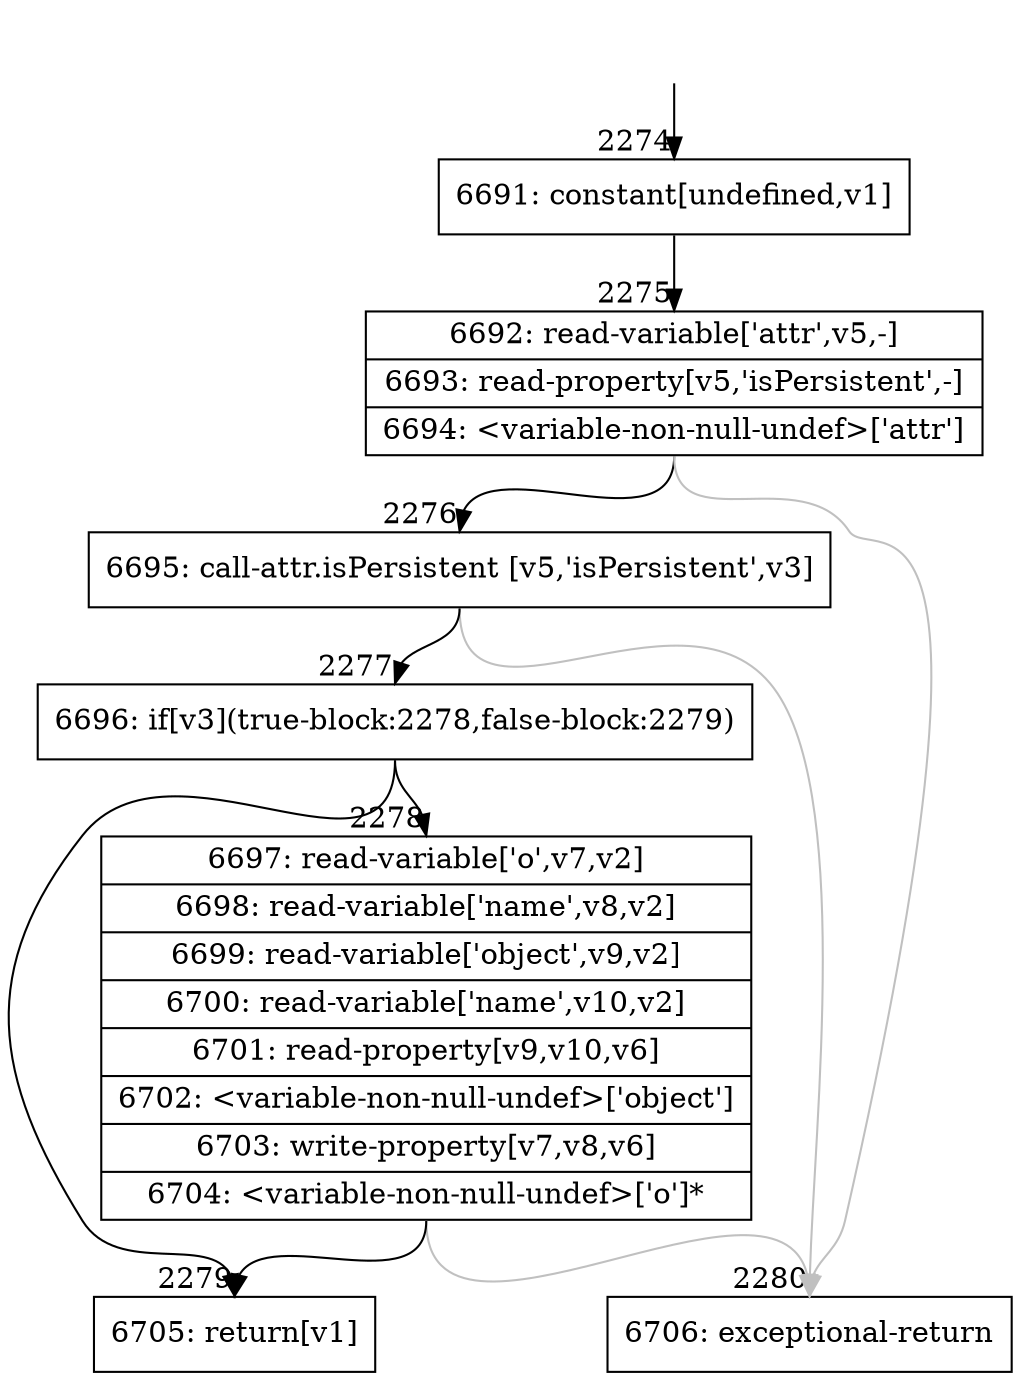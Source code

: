 digraph {
rankdir="TD"
BB_entry255[shape=none,label=""];
BB_entry255 -> BB2274 [tailport=s, headport=n, headlabel="    2274"]
BB2274 [shape=record label="{6691: constant[undefined,v1]}" ] 
BB2274 -> BB2275 [tailport=s, headport=n, headlabel="      2275"]
BB2275 [shape=record label="{6692: read-variable['attr',v5,-]|6693: read-property[v5,'isPersistent',-]|6694: \<variable-non-null-undef\>['attr']}" ] 
BB2275 -> BB2276 [tailport=s, headport=n, headlabel="      2276"]
BB2275 -> BB2280 [tailport=s, headport=n, color=gray, headlabel="      2280"]
BB2276 [shape=record label="{6695: call-attr.isPersistent [v5,'isPersistent',v3]}" ] 
BB2276 -> BB2277 [tailport=s, headport=n, headlabel="      2277"]
BB2276 -> BB2280 [tailport=s, headport=n, color=gray]
BB2277 [shape=record label="{6696: if[v3](true-block:2278,false-block:2279)}" ] 
BB2277 -> BB2278 [tailport=s, headport=n, headlabel="      2278"]
BB2277 -> BB2279 [tailport=s, headport=n, headlabel="      2279"]
BB2278 [shape=record label="{6697: read-variable['o',v7,v2]|6698: read-variable['name',v8,v2]|6699: read-variable['object',v9,v2]|6700: read-variable['name',v10,v2]|6701: read-property[v9,v10,v6]|6702: \<variable-non-null-undef\>['object']|6703: write-property[v7,v8,v6]|6704: \<variable-non-null-undef\>['o']*}" ] 
BB2278 -> BB2279 [tailport=s, headport=n]
BB2278 -> BB2280 [tailport=s, headport=n, color=gray]
BB2279 [shape=record label="{6705: return[v1]}" ] 
BB2280 [shape=record label="{6706: exceptional-return}" ] 
//#$~ 2700
}
